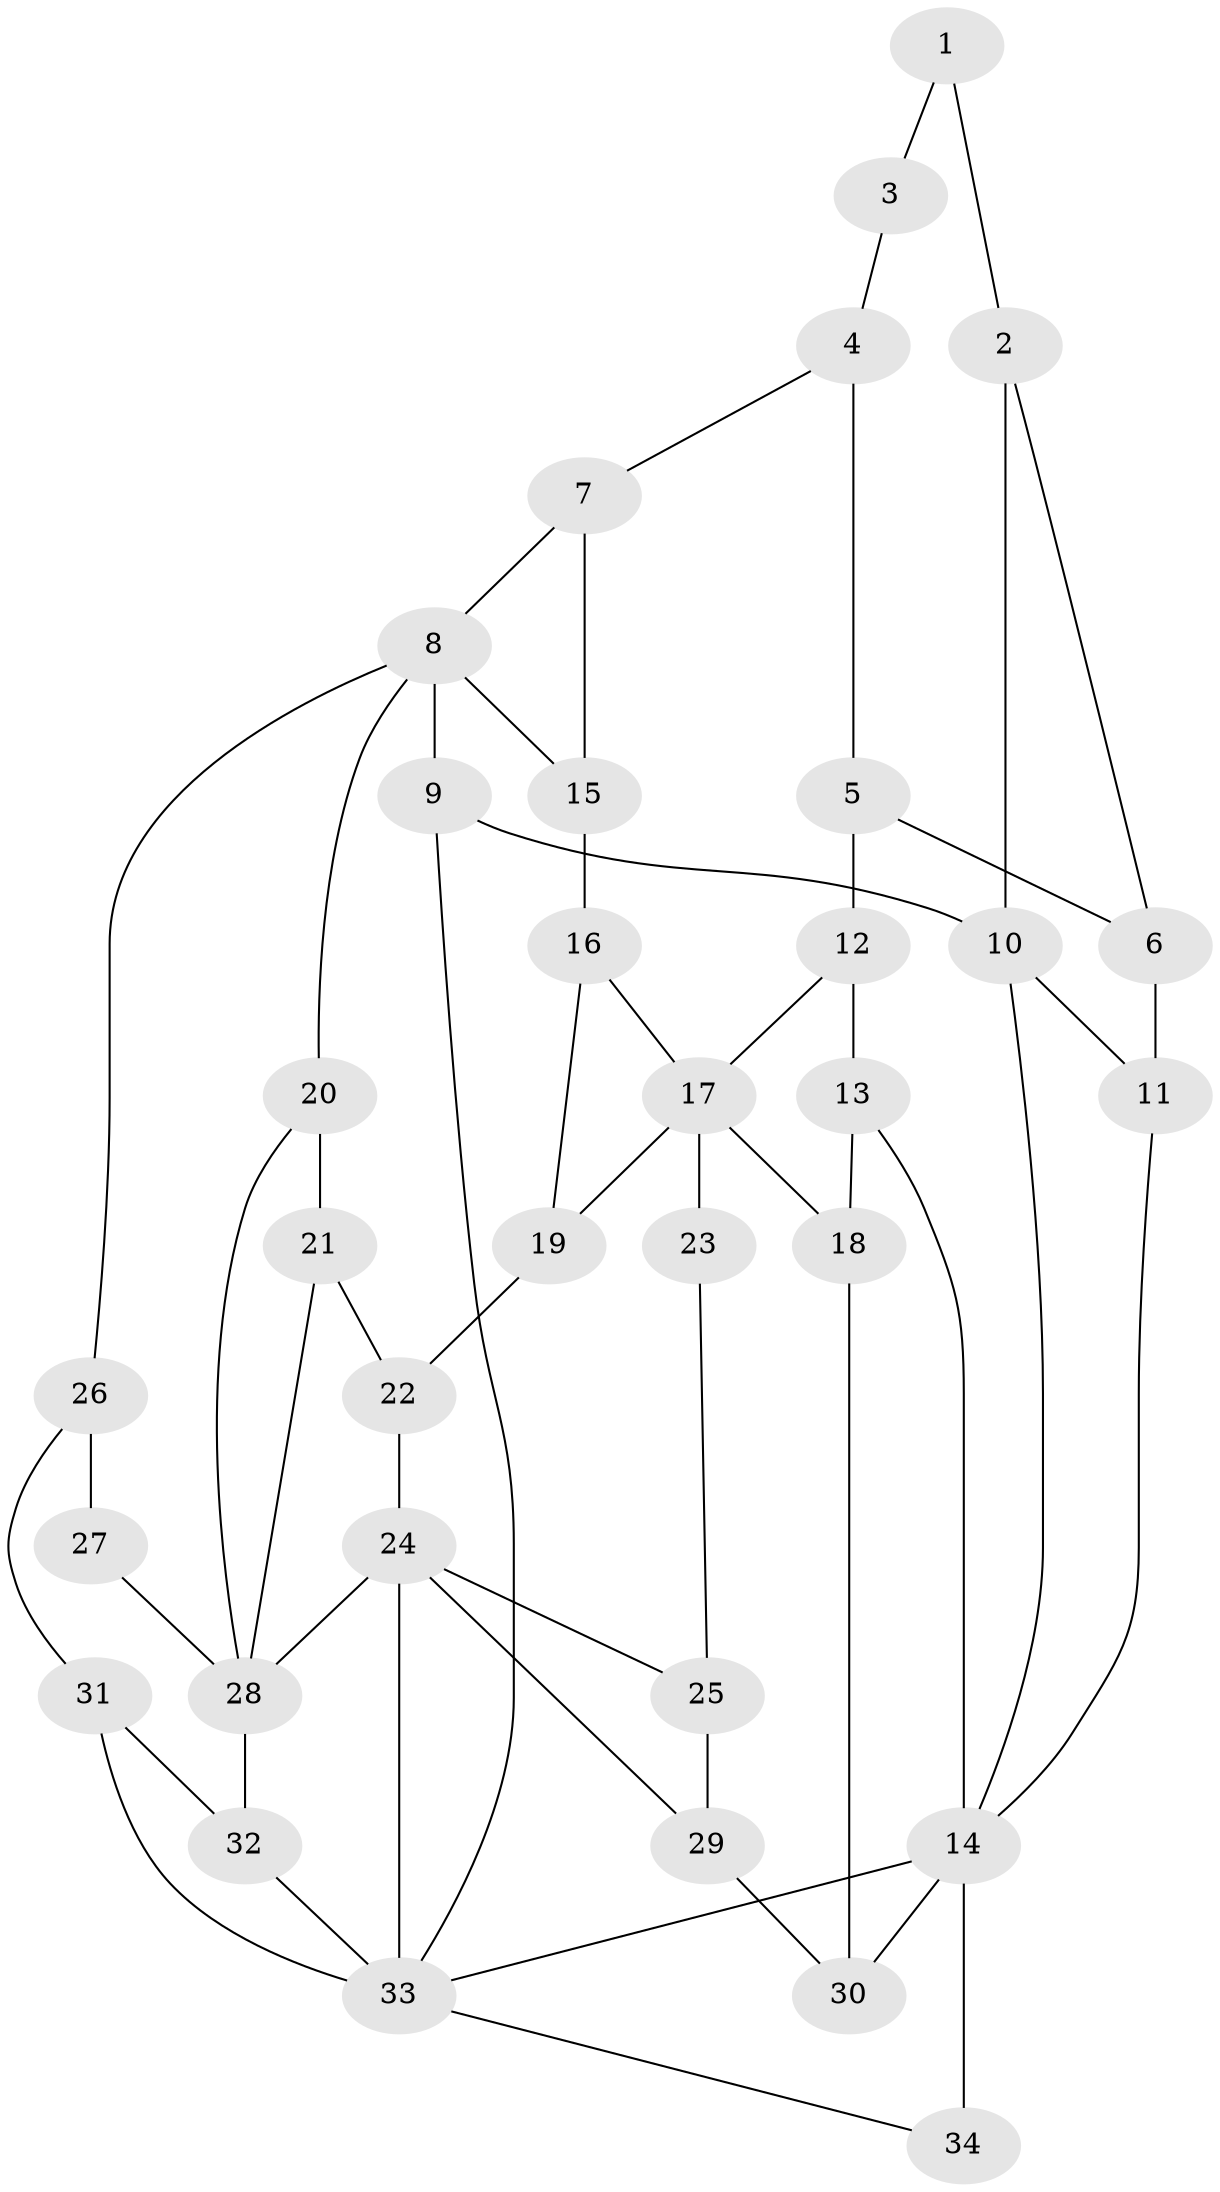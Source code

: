 // original degree distribution, {3: 0.03571428571428571, 4: 0.21428571428571427, 5: 0.5714285714285714, 6: 0.17857142857142858}
// Generated by graph-tools (version 1.1) at 2025/54/03/04/25 22:54:42]
// undirected, 34 vertices, 56 edges
graph export_dot {
  node [color=gray90,style=filled];
  1;
  2;
  3;
  4;
  5;
  6;
  7;
  8;
  9;
  10;
  11;
  12;
  13;
  14;
  15;
  16;
  17;
  18;
  19;
  20;
  21;
  22;
  23;
  24;
  25;
  26;
  27;
  28;
  29;
  30;
  31;
  32;
  33;
  34;
  1 -- 2 [weight=2.0];
  1 -- 3 [weight=2.0];
  2 -- 6 [weight=1.0];
  2 -- 10 [weight=1.0];
  3 -- 4 [weight=1.0];
  4 -- 5 [weight=1.0];
  4 -- 7 [weight=1.0];
  5 -- 6 [weight=1.0];
  5 -- 12 [weight=1.0];
  6 -- 11 [weight=1.0];
  7 -- 8 [weight=1.0];
  7 -- 15 [weight=1.0];
  8 -- 9 [weight=2.0];
  8 -- 15 [weight=1.0];
  8 -- 20 [weight=1.0];
  8 -- 26 [weight=1.0];
  9 -- 10 [weight=1.0];
  9 -- 33 [weight=1.0];
  10 -- 11 [weight=1.0];
  10 -- 14 [weight=1.0];
  11 -- 14 [weight=1.0];
  12 -- 13 [weight=1.0];
  12 -- 17 [weight=1.0];
  13 -- 14 [weight=1.0];
  13 -- 18 [weight=1.0];
  14 -- 30 [weight=1.0];
  14 -- 33 [weight=1.0];
  14 -- 34 [weight=2.0];
  15 -- 16 [weight=1.0];
  16 -- 17 [weight=1.0];
  16 -- 19 [weight=1.0];
  17 -- 18 [weight=1.0];
  17 -- 19 [weight=1.0];
  17 -- 23 [weight=2.0];
  18 -- 30 [weight=1.0];
  19 -- 22 [weight=1.0];
  20 -- 21 [weight=1.0];
  20 -- 28 [weight=1.0];
  21 -- 22 [weight=1.0];
  21 -- 28 [weight=1.0];
  22 -- 24 [weight=1.0];
  23 -- 25 [weight=1.0];
  24 -- 25 [weight=1.0];
  24 -- 28 [weight=1.0];
  24 -- 29 [weight=1.0];
  24 -- 33 [weight=2.0];
  25 -- 29 [weight=1.0];
  26 -- 27 [weight=1.0];
  26 -- 31 [weight=1.0];
  27 -- 28 [weight=2.0];
  28 -- 32 [weight=1.0];
  29 -- 30 [weight=1.0];
  31 -- 32 [weight=1.0];
  31 -- 33 [weight=1.0];
  32 -- 33 [weight=1.0];
  33 -- 34 [weight=1.0];
}
